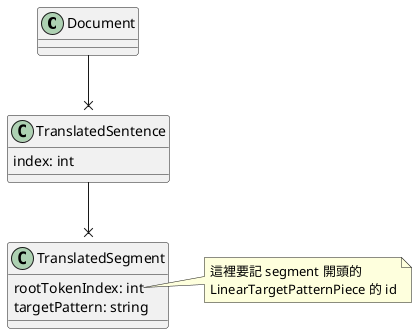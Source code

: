 @startuml document

class Document
class TranslatedSentence {
    index: int
}

class TranslatedSegment {
    rootTokenIndex: int
    targetPattern: string 
}
note right of TranslatedSegment::rootTokenIndex
    這裡要記 segment 開頭的
    LinearTargetPatternPiece 的 id
endnote

TranslatedSentence --x TranslatedSegment
Document --x TranslatedSentence

@enduml